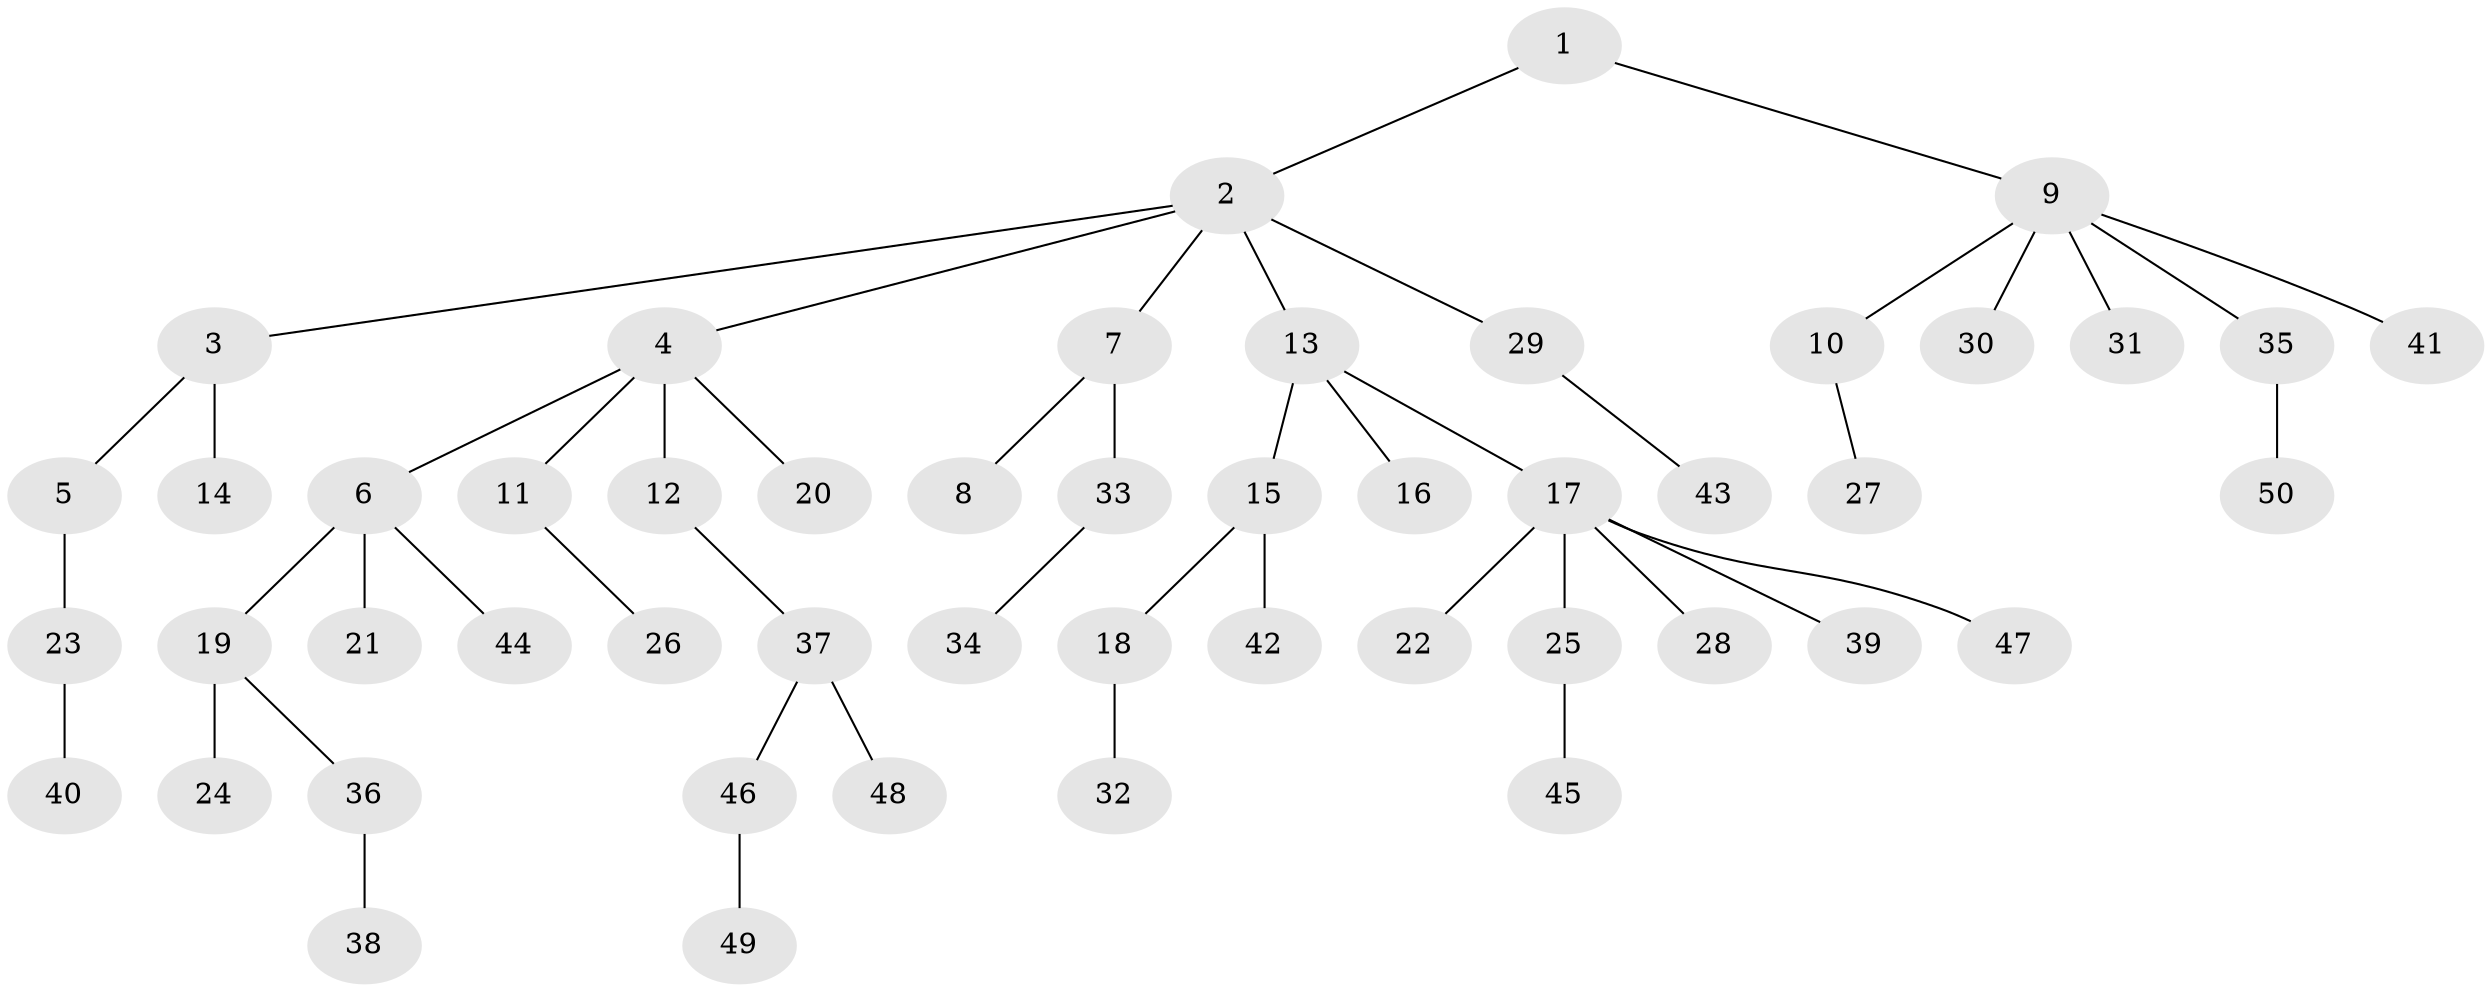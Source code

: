// Generated by graph-tools (version 1.1) at 2025/52/03/09/25 04:52:31]
// undirected, 50 vertices, 49 edges
graph export_dot {
graph [start="1"]
  node [color=gray90,style=filled];
  1;
  2;
  3;
  4;
  5;
  6;
  7;
  8;
  9;
  10;
  11;
  12;
  13;
  14;
  15;
  16;
  17;
  18;
  19;
  20;
  21;
  22;
  23;
  24;
  25;
  26;
  27;
  28;
  29;
  30;
  31;
  32;
  33;
  34;
  35;
  36;
  37;
  38;
  39;
  40;
  41;
  42;
  43;
  44;
  45;
  46;
  47;
  48;
  49;
  50;
  1 -- 2;
  1 -- 9;
  2 -- 3;
  2 -- 4;
  2 -- 7;
  2 -- 13;
  2 -- 29;
  3 -- 5;
  3 -- 14;
  4 -- 6;
  4 -- 11;
  4 -- 12;
  4 -- 20;
  5 -- 23;
  6 -- 19;
  6 -- 21;
  6 -- 44;
  7 -- 8;
  7 -- 33;
  9 -- 10;
  9 -- 30;
  9 -- 31;
  9 -- 35;
  9 -- 41;
  10 -- 27;
  11 -- 26;
  12 -- 37;
  13 -- 15;
  13 -- 16;
  13 -- 17;
  15 -- 18;
  15 -- 42;
  17 -- 22;
  17 -- 25;
  17 -- 28;
  17 -- 39;
  17 -- 47;
  18 -- 32;
  19 -- 24;
  19 -- 36;
  23 -- 40;
  25 -- 45;
  29 -- 43;
  33 -- 34;
  35 -- 50;
  36 -- 38;
  37 -- 46;
  37 -- 48;
  46 -- 49;
}
